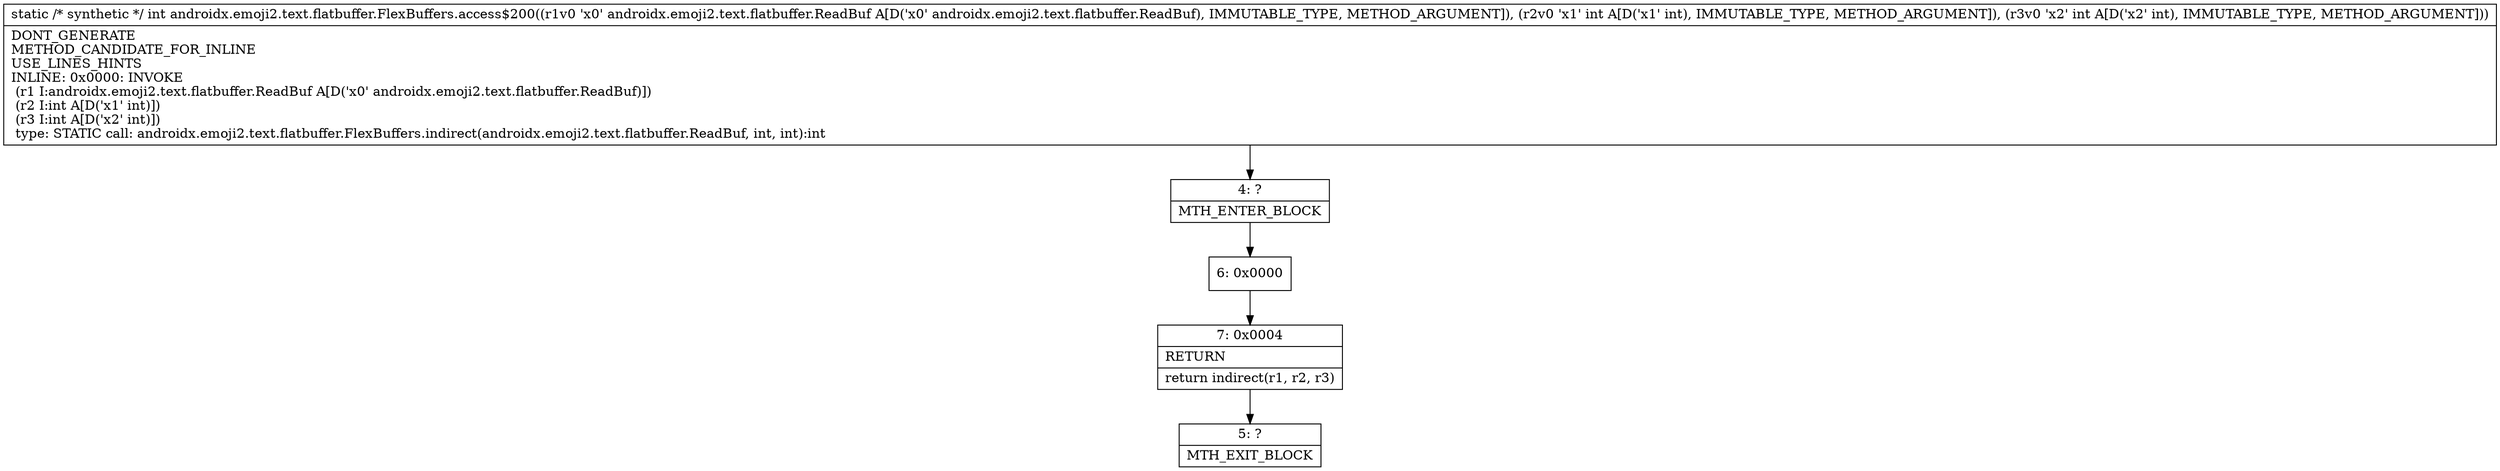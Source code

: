 digraph "CFG forandroidx.emoji2.text.flatbuffer.FlexBuffers.access$200(Landroidx\/emoji2\/text\/flatbuffer\/ReadBuf;II)I" {
Node_4 [shape=record,label="{4\:\ ?|MTH_ENTER_BLOCK\l}"];
Node_6 [shape=record,label="{6\:\ 0x0000}"];
Node_7 [shape=record,label="{7\:\ 0x0004|RETURN\l|return indirect(r1, r2, r3)\l}"];
Node_5 [shape=record,label="{5\:\ ?|MTH_EXIT_BLOCK\l}"];
MethodNode[shape=record,label="{static \/* synthetic *\/ int androidx.emoji2.text.flatbuffer.FlexBuffers.access$200((r1v0 'x0' androidx.emoji2.text.flatbuffer.ReadBuf A[D('x0' androidx.emoji2.text.flatbuffer.ReadBuf), IMMUTABLE_TYPE, METHOD_ARGUMENT]), (r2v0 'x1' int A[D('x1' int), IMMUTABLE_TYPE, METHOD_ARGUMENT]), (r3v0 'x2' int A[D('x2' int), IMMUTABLE_TYPE, METHOD_ARGUMENT]))  | DONT_GENERATE\lMETHOD_CANDIDATE_FOR_INLINE\lUSE_LINES_HINTS\lINLINE: 0x0000: INVOKE  \l  (r1 I:androidx.emoji2.text.flatbuffer.ReadBuf A[D('x0' androidx.emoji2.text.flatbuffer.ReadBuf)])\l  (r2 I:int A[D('x1' int)])\l  (r3 I:int A[D('x2' int)])\l type: STATIC call: androidx.emoji2.text.flatbuffer.FlexBuffers.indirect(androidx.emoji2.text.flatbuffer.ReadBuf, int, int):int\l}"];
MethodNode -> Node_4;Node_4 -> Node_6;
Node_6 -> Node_7;
Node_7 -> Node_5;
}

